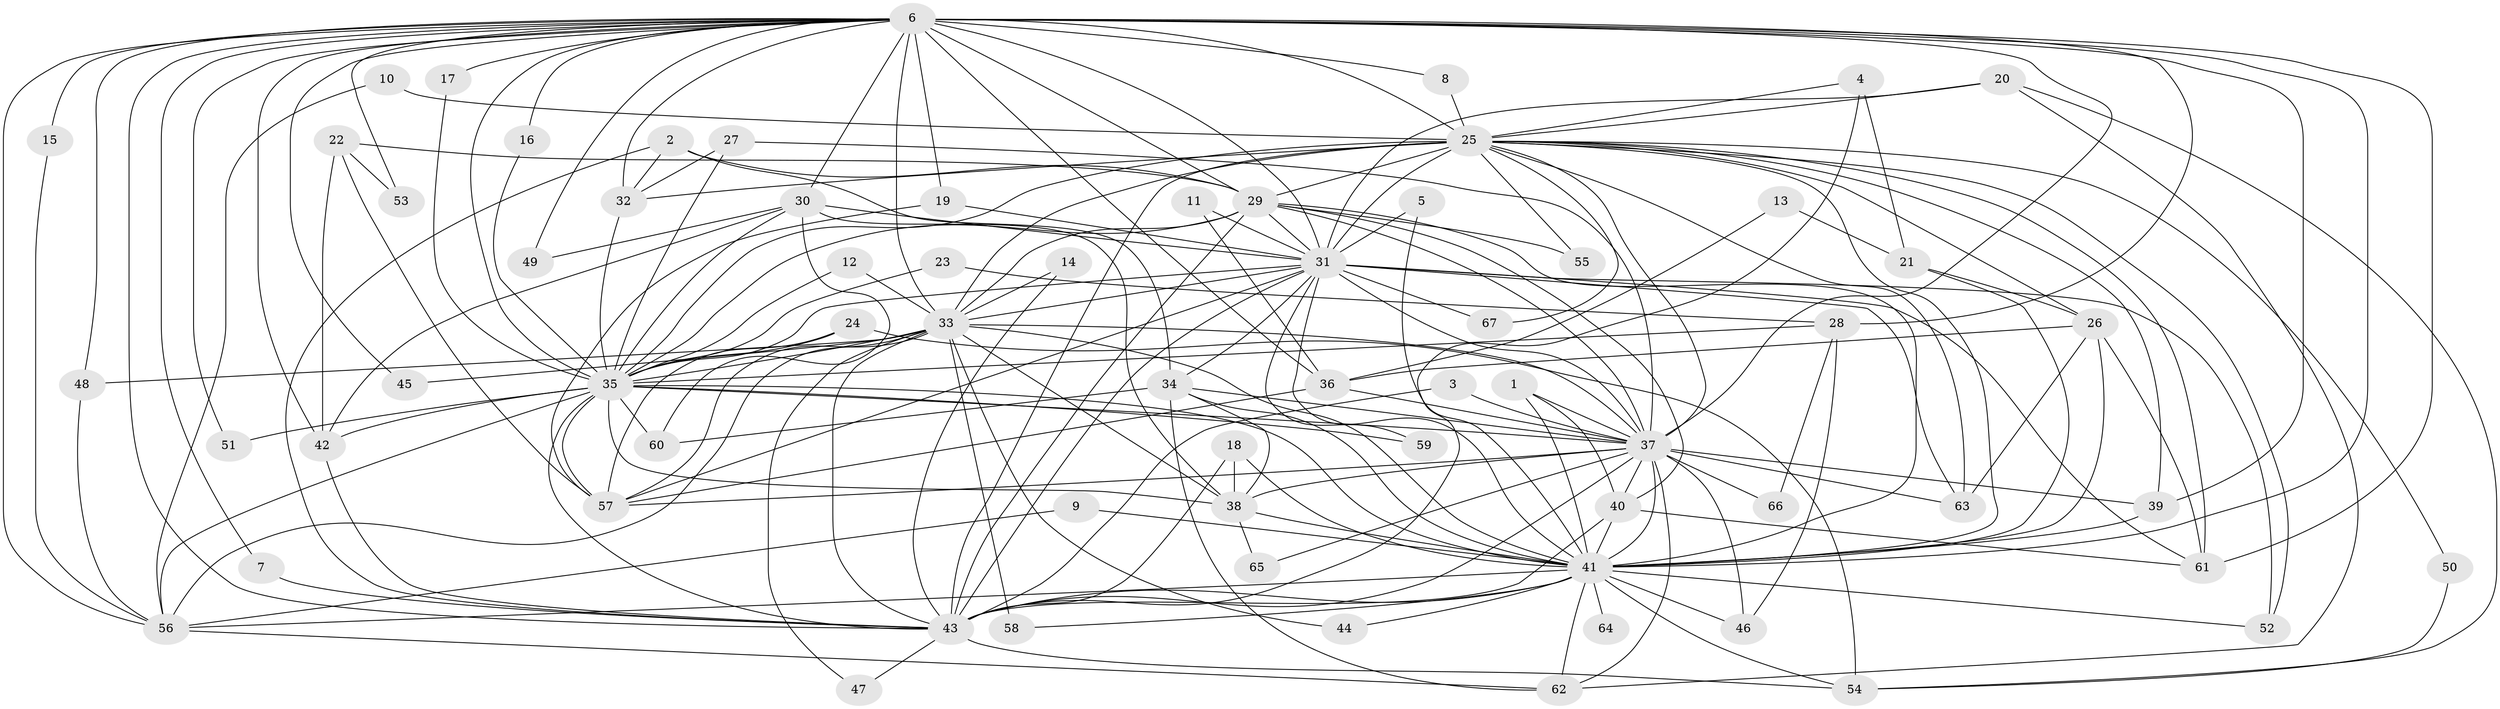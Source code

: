 // original degree distribution, {19: 0.007518796992481203, 20: 0.007518796992481203, 23: 0.007518796992481203, 34: 0.007518796992481203, 21: 0.007518796992481203, 30: 0.007518796992481203, 22: 0.007518796992481203, 26: 0.007518796992481203, 27: 0.007518796992481203, 15: 0.007518796992481203, 3: 0.15037593984962405, 6: 0.015037593984962405, 4: 0.10526315789473684, 2: 0.5789473684210527, 8: 0.022556390977443608, 5: 0.03759398496240601, 7: 0.015037593984962405}
// Generated by graph-tools (version 1.1) at 2025/25/03/09/25 03:25:44]
// undirected, 67 vertices, 192 edges
graph export_dot {
graph [start="1"]
  node [color=gray90,style=filled];
  1;
  2;
  3;
  4;
  5;
  6;
  7;
  8;
  9;
  10;
  11;
  12;
  13;
  14;
  15;
  16;
  17;
  18;
  19;
  20;
  21;
  22;
  23;
  24;
  25;
  26;
  27;
  28;
  29;
  30;
  31;
  32;
  33;
  34;
  35;
  36;
  37;
  38;
  39;
  40;
  41;
  42;
  43;
  44;
  45;
  46;
  47;
  48;
  49;
  50;
  51;
  52;
  53;
  54;
  55;
  56;
  57;
  58;
  59;
  60;
  61;
  62;
  63;
  64;
  65;
  66;
  67;
  1 -- 37 [weight=1.0];
  1 -- 40 [weight=1.0];
  1 -- 41 [weight=1.0];
  2 -- 29 [weight=1.0];
  2 -- 32 [weight=1.0];
  2 -- 34 [weight=1.0];
  2 -- 43 [weight=1.0];
  3 -- 37 [weight=1.0];
  3 -- 43 [weight=1.0];
  4 -- 21 [weight=1.0];
  4 -- 25 [weight=1.0];
  4 -- 43 [weight=1.0];
  5 -- 31 [weight=1.0];
  5 -- 41 [weight=1.0];
  6 -- 7 [weight=1.0];
  6 -- 8 [weight=1.0];
  6 -- 15 [weight=1.0];
  6 -- 16 [weight=1.0];
  6 -- 17 [weight=1.0];
  6 -- 19 [weight=1.0];
  6 -- 25 [weight=3.0];
  6 -- 28 [weight=1.0];
  6 -- 29 [weight=2.0];
  6 -- 30 [weight=1.0];
  6 -- 31 [weight=2.0];
  6 -- 32 [weight=1.0];
  6 -- 33 [weight=2.0];
  6 -- 35 [weight=2.0];
  6 -- 36 [weight=1.0];
  6 -- 37 [weight=3.0];
  6 -- 39 [weight=1.0];
  6 -- 41 [weight=3.0];
  6 -- 42 [weight=1.0];
  6 -- 43 [weight=2.0];
  6 -- 45 [weight=1.0];
  6 -- 48 [weight=1.0];
  6 -- 49 [weight=1.0];
  6 -- 51 [weight=1.0];
  6 -- 53 [weight=1.0];
  6 -- 56 [weight=1.0];
  6 -- 61 [weight=1.0];
  7 -- 43 [weight=1.0];
  8 -- 25 [weight=1.0];
  9 -- 41 [weight=1.0];
  9 -- 56 [weight=1.0];
  10 -- 25 [weight=1.0];
  10 -- 56 [weight=1.0];
  11 -- 31 [weight=1.0];
  11 -- 36 [weight=1.0];
  12 -- 33 [weight=1.0];
  12 -- 35 [weight=1.0];
  13 -- 21 [weight=1.0];
  13 -- 36 [weight=1.0];
  14 -- 33 [weight=1.0];
  14 -- 43 [weight=1.0];
  15 -- 56 [weight=1.0];
  16 -- 35 [weight=1.0];
  17 -- 35 [weight=1.0];
  18 -- 38 [weight=1.0];
  18 -- 41 [weight=1.0];
  18 -- 43 [weight=1.0];
  19 -- 31 [weight=1.0];
  19 -- 57 [weight=1.0];
  20 -- 25 [weight=1.0];
  20 -- 31 [weight=1.0];
  20 -- 54 [weight=1.0];
  20 -- 62 [weight=1.0];
  21 -- 26 [weight=1.0];
  21 -- 41 [weight=1.0];
  22 -- 29 [weight=1.0];
  22 -- 42 [weight=2.0];
  22 -- 53 [weight=1.0];
  22 -- 57 [weight=1.0];
  23 -- 28 [weight=1.0];
  23 -- 35 [weight=1.0];
  24 -- 35 [weight=1.0];
  24 -- 54 [weight=1.0];
  24 -- 57 [weight=1.0];
  25 -- 26 [weight=1.0];
  25 -- 29 [weight=1.0];
  25 -- 31 [weight=1.0];
  25 -- 32 [weight=1.0];
  25 -- 33 [weight=2.0];
  25 -- 35 [weight=1.0];
  25 -- 37 [weight=1.0];
  25 -- 39 [weight=1.0];
  25 -- 41 [weight=2.0];
  25 -- 43 [weight=2.0];
  25 -- 50 [weight=1.0];
  25 -- 52 [weight=1.0];
  25 -- 55 [weight=1.0];
  25 -- 61 [weight=1.0];
  25 -- 63 [weight=1.0];
  25 -- 67 [weight=1.0];
  26 -- 36 [weight=1.0];
  26 -- 41 [weight=2.0];
  26 -- 61 [weight=1.0];
  26 -- 63 [weight=1.0];
  27 -- 32 [weight=1.0];
  27 -- 35 [weight=1.0];
  27 -- 37 [weight=1.0];
  28 -- 35 [weight=1.0];
  28 -- 46 [weight=1.0];
  28 -- 66 [weight=1.0];
  29 -- 31 [weight=1.0];
  29 -- 33 [weight=1.0];
  29 -- 35 [weight=2.0];
  29 -- 37 [weight=1.0];
  29 -- 40 [weight=1.0];
  29 -- 41 [weight=1.0];
  29 -- 43 [weight=2.0];
  29 -- 55 [weight=1.0];
  30 -- 31 [weight=1.0];
  30 -- 35 [weight=1.0];
  30 -- 38 [weight=1.0];
  30 -- 42 [weight=1.0];
  30 -- 49 [weight=1.0];
  30 -- 60 [weight=1.0];
  31 -- 33 [weight=1.0];
  31 -- 34 [weight=2.0];
  31 -- 35 [weight=4.0];
  31 -- 37 [weight=1.0];
  31 -- 41 [weight=2.0];
  31 -- 43 [weight=1.0];
  31 -- 52 [weight=1.0];
  31 -- 57 [weight=1.0];
  31 -- 59 [weight=1.0];
  31 -- 61 [weight=1.0];
  31 -- 63 [weight=1.0];
  31 -- 67 [weight=1.0];
  32 -- 35 [weight=1.0];
  33 -- 35 [weight=1.0];
  33 -- 37 [weight=2.0];
  33 -- 38 [weight=2.0];
  33 -- 41 [weight=1.0];
  33 -- 43 [weight=1.0];
  33 -- 44 [weight=1.0];
  33 -- 45 [weight=1.0];
  33 -- 47 [weight=1.0];
  33 -- 48 [weight=1.0];
  33 -- 56 [weight=1.0];
  33 -- 57 [weight=1.0];
  33 -- 58 [weight=2.0];
  34 -- 37 [weight=1.0];
  34 -- 38 [weight=1.0];
  34 -- 41 [weight=1.0];
  34 -- 60 [weight=1.0];
  34 -- 62 [weight=1.0];
  35 -- 37 [weight=1.0];
  35 -- 38 [weight=1.0];
  35 -- 41 [weight=1.0];
  35 -- 42 [weight=1.0];
  35 -- 43 [weight=1.0];
  35 -- 51 [weight=1.0];
  35 -- 56 [weight=1.0];
  35 -- 57 [weight=1.0];
  35 -- 59 [weight=1.0];
  35 -- 60 [weight=2.0];
  36 -- 37 [weight=1.0];
  36 -- 57 [weight=1.0];
  37 -- 38 [weight=1.0];
  37 -- 39 [weight=1.0];
  37 -- 40 [weight=1.0];
  37 -- 41 [weight=1.0];
  37 -- 43 [weight=3.0];
  37 -- 46 [weight=1.0];
  37 -- 57 [weight=1.0];
  37 -- 62 [weight=1.0];
  37 -- 63 [weight=1.0];
  37 -- 65 [weight=1.0];
  37 -- 66 [weight=1.0];
  38 -- 41 [weight=1.0];
  38 -- 65 [weight=1.0];
  39 -- 41 [weight=1.0];
  40 -- 41 [weight=1.0];
  40 -- 43 [weight=1.0];
  40 -- 61 [weight=1.0];
  41 -- 43 [weight=1.0];
  41 -- 44 [weight=1.0];
  41 -- 46 [weight=1.0];
  41 -- 52 [weight=1.0];
  41 -- 54 [weight=1.0];
  41 -- 56 [weight=2.0];
  41 -- 58 [weight=1.0];
  41 -- 62 [weight=1.0];
  41 -- 64 [weight=1.0];
  42 -- 43 [weight=1.0];
  43 -- 47 [weight=1.0];
  43 -- 54 [weight=1.0];
  48 -- 56 [weight=1.0];
  50 -- 54 [weight=1.0];
  56 -- 62 [weight=1.0];
}
